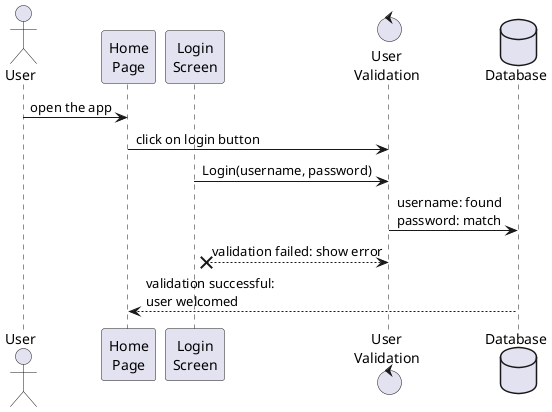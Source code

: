 @startuml Login Sequence Diagram

actor User
participant "Home\nPage" as HomePage
participant "Login\nScreen" as LoginScreen
control "User\nValidation" as UserValidation
database Database

User -> HomePage : open the app
HomePage -> UserValidation : click on login button
LoginScreen -> UserValidation : Login(username, password)
UserValidation -> Database : username: found\npassword: match
LoginScreen x-- UserValidation : validation failed: show error
HomePage <-- Database : validation successful:\nuser welcomed
@enduml
